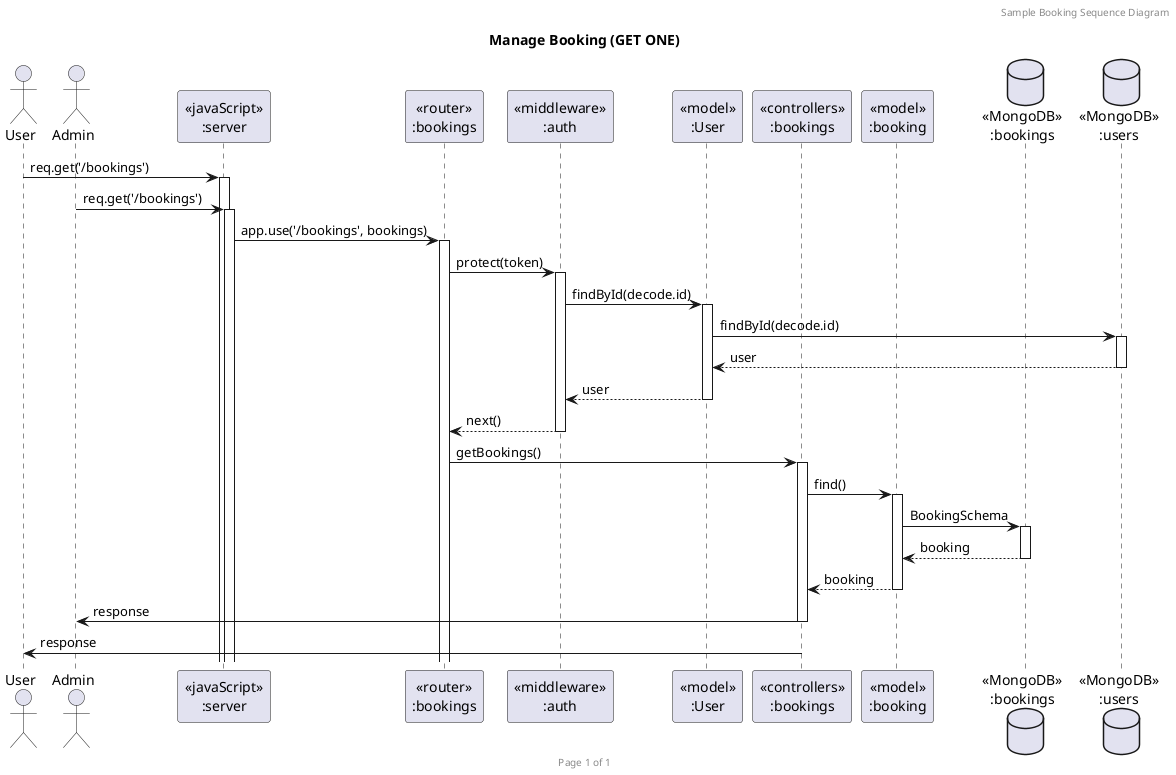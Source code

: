 @startuml Manage Booking (GET ONE)

header Sample Booking Sequence Diagram
footer Page %page% of %lastpage%
title "Manage Booking (GET ONE)"

' --------------------------------------------------------------------
actor "User" as user
actor "Admin" as admin
participant "<<javaScript>>\n:server" as server
participant "<<router>>\n:bookings" as routerBookings
participant "<<middleware>>\n:auth" as middlewareAuth
participant "<<model>>\n:User" as modelUser
participant "<<controllers>>\n:bookings" as controllersBookings
participant "<<model>>\n:booking" as modelBookings
database "<<MongoDB>>\n:bookings" as BookingsDatabase
database "<<MongoDB>>\n:users" as UsersDatabase

' --------------------------------------------------------------------
user -> server ++: req.get('/bookings')
admin -> server ++: req.get('/bookings')
server -> routerBookings ++: app.use('/bookings', bookings)
routerBookings -> middlewareAuth ++: protect(token)
middlewareAuth -> modelUser ++: findById(decode.id)
modelUser -> UsersDatabase ++: findById(decode.id)
modelUser <-- UsersDatabase --: user

middlewareAuth <-- modelUser --:user
middlewareAuth --> routerBookings --: next()

routerBookings -> controllersBookings ++: getBookings()

controllersBookings -> modelBookings ++: find()

modelBookings -> BookingsDatabase ++: BookingSchema
BookingsDatabase --> modelBookings --: booking
controllersBookings <-- modelBookings --: booking
controllersBookings -> admin --: response
controllersBookings -> user --: response

' --------------------------------------------------------------------
@enduml
